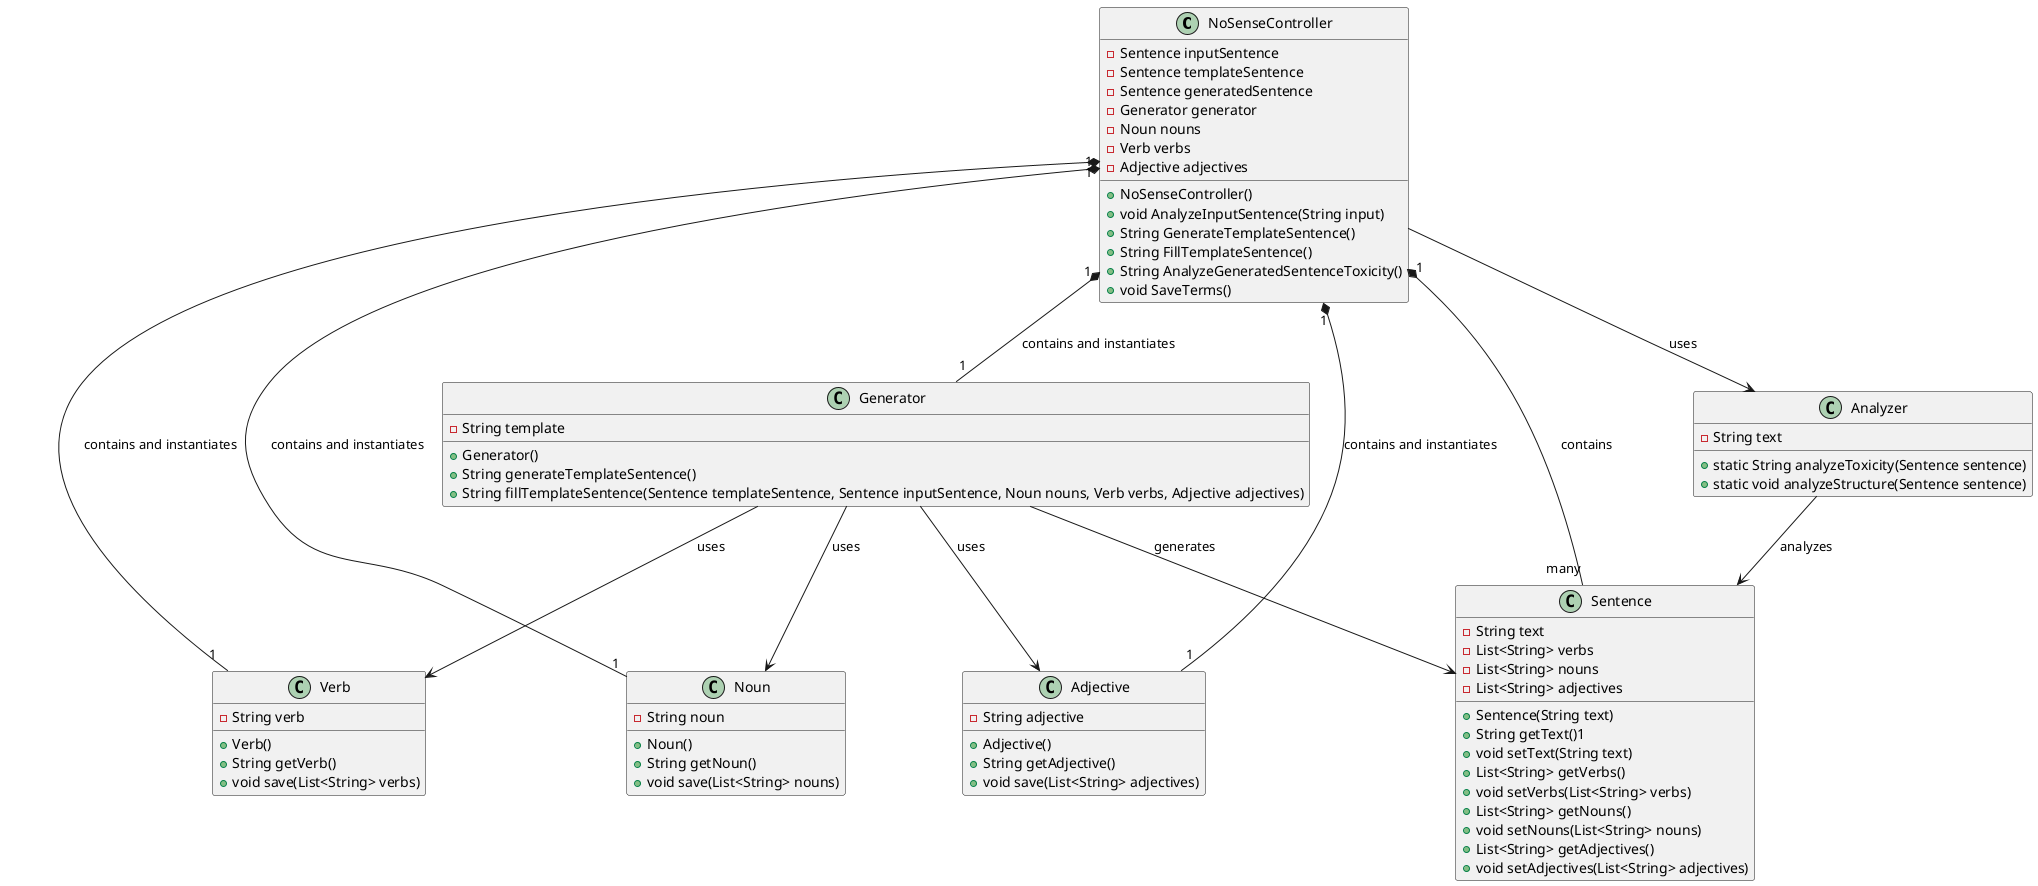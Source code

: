@startuml
class NoSenseController {
    -Sentence inputSentence
    -Sentence templateSentence
    -Sentence generatedSentence
    -Generator generator
    -Noun nouns
    -Verb verbs
    -Adjective adjectives
    +NoSenseController()
    +void AnalyzeInputSentence(String input)
    +String GenerateTemplateSentence()
    +String FillTemplateSentence()
    +String AnalyzeGeneratedSentenceToxicity()
    +void SaveTerms()
}

class Noun {
    -String noun
    +Noun()
    +String getNoun()
    +void save(List<String> nouns)
}
class Verb {
    -String verb
    +Verb()
    +String getVerb()
    +void save(List<String> verbs)
}
class Adjective {
    -String adjective
    +Adjective()
    +String getAdjective()
    +void save(List<String> adjectives)
}
class Sentence {
    -String text
    -List<String> verbs
    -List<String> nouns
    -List<String> adjectives
    +Sentence(String text)
    +String getText()1
    +void setText(String text)
    +List<String> getVerbs()
    +void setVerbs(List<String> verbs)
    +List<String> getNouns()
    +void setNouns(List<String> nouns)
    +List<String> getAdjectives()
    +void setAdjectives(List<String> adjectives)
}
class Generator {
    -String template
    +Generator()
    +String generateTemplateSentence()
    +String fillTemplateSentence(Sentence templateSentence, Sentence inputSentence, Noun nouns, Verb verbs, Adjective adjectives)
}
class Analyzer {
    -String text
    +static String analyzeToxicity(Sentence sentence)
    +static void analyzeStructure(Sentence sentence)
}

NoSenseController "1" *-- "many" Sentence : contains
Generator --> Noun : uses
Generator --> Verb : uses
Generator --> Adjective : uses
Generator -->Sentence : generates
NoSenseController --> Analyzer : uses
Analyzer --> Sentence : analyzes
NoSenseController "1" *-- "1" Noun : contains and instantiates
NoSenseController "1" *-- "1" Verb : contains and instantiates
NoSenseController "1" *-- "1" Adjective : contains and instantiates
NoSenseController "1" *-- "1" Generator : contains and instantiates

@enduml
